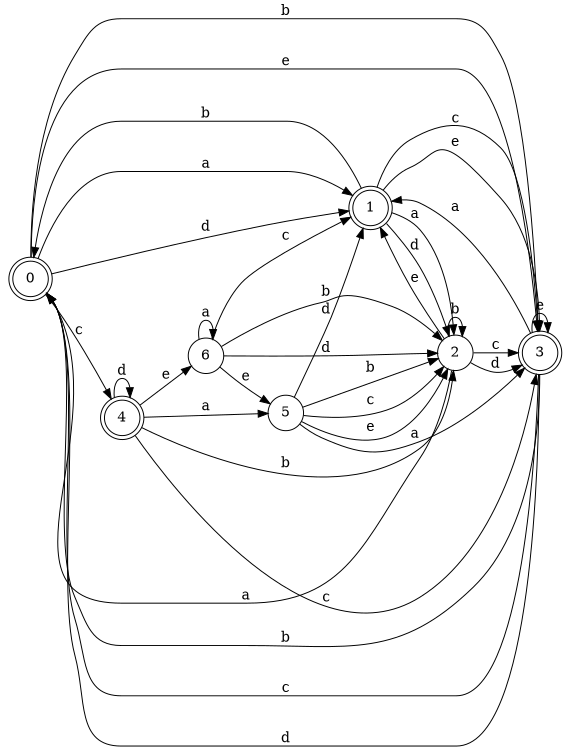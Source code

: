 digraph n6_6 {
__start0 [label="" shape="none"];

rankdir=LR;
size="8,5";

s0 [style="rounded,filled", color="black", fillcolor="white" shape="doublecircle", label="0"];
s1 [style="rounded,filled", color="black", fillcolor="white" shape="doublecircle", label="1"];
s2 [style="filled", color="black", fillcolor="white" shape="circle", label="2"];
s3 [style="rounded,filled", color="black", fillcolor="white" shape="doublecircle", label="3"];
s4 [style="rounded,filled", color="black", fillcolor="white" shape="doublecircle", label="4"];
s5 [style="filled", color="black", fillcolor="white" shape="circle", label="5"];
s6 [style="filled", color="black", fillcolor="white" shape="circle", label="6"];
s0 -> s1 [label="a"];
s0 -> s3 [label="b"];
s0 -> s4 [label="c"];
s0 -> s1 [label="d"];
s0 -> s3 [label="e"];
s1 -> s2 [label="a"];
s1 -> s0 [label="b"];
s1 -> s3 [label="c"];
s1 -> s2 [label="d"];
s1 -> s3 [label="e"];
s2 -> s0 [label="a"];
s2 -> s2 [label="b"];
s2 -> s3 [label="c"];
s2 -> s3 [label="d"];
s2 -> s1 [label="e"];
s3 -> s1 [label="a"];
s3 -> s0 [label="b"];
s3 -> s0 [label="c"];
s3 -> s0 [label="d"];
s3 -> s3 [label="e"];
s4 -> s5 [label="a"];
s4 -> s2 [label="b"];
s4 -> s3 [label="c"];
s4 -> s4 [label="d"];
s4 -> s6 [label="e"];
s5 -> s3 [label="a"];
s5 -> s2 [label="b"];
s5 -> s2 [label="c"];
s5 -> s1 [label="d"];
s5 -> s2 [label="e"];
s6 -> s6 [label="a"];
s6 -> s2 [label="b"];
s6 -> s1 [label="c"];
s6 -> s2 [label="d"];
s6 -> s5 [label="e"];

}